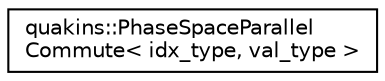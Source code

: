 digraph "Graphical Class Hierarchy"
{
 // LATEX_PDF_SIZE
  edge [fontname="Helvetica",fontsize="10",labelfontname="Helvetica",labelfontsize="10"];
  node [fontname="Helvetica",fontsize="10",shape=record];
  rankdir="LR";
  Node0 [label="quakins::PhaseSpaceParallel\lCommute\< idx_type, val_type \>",height=0.2,width=0.4,color="black", fillcolor="white", style="filled",URL="$structquakins_1_1PhaseSpaceParallelCommute.html",tooltip=" "];
}
